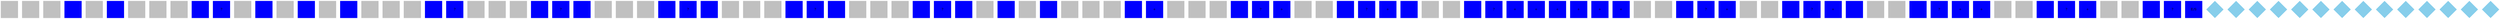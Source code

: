 digraph G{
graph [ overlap=true];
edge[weight=0.1];
node [shape=record];
"nodeM_0.0_1.0"[width=1.0,height=1.0,style=filled, color = gray,pos="0.0,1.0!",label = " "];
"nodeM_1.0_0.0"[width=1.0,height=1.0,style=filled, color = gray,pos="1.0,0.0!",label = " "];
"nodeM_1.0_-2.0"[width=1.0,height=1.0,style=filled, color = gray,pos="1.0,-2.0!",label = " "];
"nodeM_0.0_-1.0"[width=1.0,height=1.0,style=filled, color = blue,pos="0.0,-1.0!",label = " "];
"nodeM_1.0_-4.0"[width=1.0,height=1.0,style=filled, color = gray,pos="1.0,-4.0!",label = " "];
"nodeM_0.0_-3.0"[width=1.0,height=1.0,style=filled, color = blue,pos="0.0,-3.0!",label = " "];
"nodeM_0.0_-7.0"[width=1.0,height=1.0,style=filled, color = gray,pos="0.0,-7.0!",label = " "];
"nodeM_1.0_-6.0"[width=1.0,height=1.0,style=filled, color = gray,pos="1.0,-6.0!",label = " "];
"nodeM_-1.0_-6.0"[width=1.0,height=1.0,style=filled, color = gray,pos="-1.0,-6.0!",label = " "];
"nodeM_0.0_-5.0"[width=1.0,height=1.0,style=filled, color = blue,pos="0.0,-5.0!",label = " "];
node_3_1_2_1_1_1_0_0_[width=1.0,height=1.0,style=filled, color = blue,pos="0.0,-6.0!",label = "?"];
"nodeM_-2.0_-3.0"[width=1.0,height=1.0,style=filled, color = gray,pos="-2.0,-3.0!",label = " "];
"nodeM_-1.0_-6.0"[width=1.0,height=1.0,style=filled, color = gray,pos="-1.0,-6.0!",label = " "];
"nodeM_-2.0_-5.0"[width=1.0,height=1.0,style=filled, color = blue,pos="-2.0,-5.0!",label = " "];
"nodeM_-1.0_-8.0"[width=1.0,height=1.0,style=filled, color = gray,pos="-1.0,-8.0!",label = " "];
"nodeM_-2.0_-7.0"[width=1.0,height=1.0,style=filled, color = blue,pos="-2.0,-7.0!",label = " "];
"nodeM_-1.0_-10.0"[width=1.0,height=1.0,style=filled, color = gray,pos="-1.0,-10.0!",label = " "];
"nodeM_-2.0_-9.0"[width=1.0,height=1.0,style=filled, color = blue,pos="-2.0,-9.0!",label = " "];
"nodeM_-2.0_-13.0"[width=1.0,height=1.0,style=filled, color = gray,pos="-2.0,-13.0!",label = " "];
"nodeM_-1.0_-12.0"[width=1.0,height=1.0,style=filled, color = gray,pos="-1.0,-12.0!",label = " "];
"nodeM_-3.0_-12.0"[width=1.0,height=1.0,style=filled, color = gray,pos="-3.0,-12.0!",label = " "];
"nodeM_-2.0_-11.0"[width=1.0,height=1.0,style=filled, color = blue,pos="-2.0,-11.0!",label = " "];
node_7_1_6_1_5_1_4_1_3_3_2_1_1_1_0_0_[width=1.0,height=1.0,style=filled, color = blue,pos="-2.0,-12.0!",label = "?"];
"nodeM_-4.0_-9.0"[width=1.0,height=1.0,style=filled, color = gray,pos="-4.0,-9.0!",label = " "];
"nodeM_-4.0_-13.0"[width=1.0,height=1.0,style=filled, color = gray,pos="-4.0,-13.0!",label = " "];
"nodeM_-3.0_-12.0"[width=1.0,height=1.0,style=filled, color = gray,pos="-3.0,-12.0!",label = " "];
"nodeM_-5.0_-12.0"[width=1.0,height=1.0,style=filled, color = gray,pos="-5.0,-12.0!",label = " "];
"nodeM_-4.0_-11.0"[width=1.0,height=1.0,style=filled, color = blue,pos="-4.0,-11.0!",label = " "];
node_8_1_7_3_6_1_5_1_4_1_3_3_2_1_1_1_0_0_[width=1.0,height=1.0,style=filled, color = blue,pos="-4.0,-12.0!",label = "?"];
"nodeM_-3.0_-10.0"[width=1.0,height=1.0,style=filled, color = blue,pos="-3.0,-10.0!",label = " "];
"nodeM_-6.0_-9.0"[width=1.0,height=1.0,style=filled, color = gray,pos="-6.0,-9.0!",label = " "];
"nodeM_-6.0_-13.0"[width=1.0,height=1.0,style=filled, color = gray,pos="-6.0,-13.0!",label = " "];
"nodeM_-5.0_-12.0"[width=1.0,height=1.0,style=filled, color = gray,pos="-5.0,-12.0!",label = " "];
"nodeM_-7.0_-12.0"[width=1.0,height=1.0,style=filled, color = gray,pos="-7.0,-12.0!",label = " "];
"nodeM_-6.0_-11.0"[width=1.0,height=1.0,style=filled, color = blue,pos="-6.0,-11.0!",label = " "];
node_9_1_8_3_7_3_6_1_5_1_4_1_3_3_2_1_1_1_0_0_[width=1.0,height=1.0,style=filled, color = blue,pos="-6.0,-12.0!",label = "?"];
"nodeM_-5.0_-10.0"[width=1.0,height=1.0,style=filled, color = blue,pos="-5.0,-10.0!",label = " "];
"nodeM_-8.0_-9.0"[width=1.0,height=1.0,style=filled, color = gray,pos="-8.0,-9.0!",label = " "];
"nodeM_-8.0_-13.0"[width=1.0,height=1.0,style=filled, color = gray,pos="-8.0,-13.0!",label = " "];
"nodeM_-7.0_-12.0"[width=1.0,height=1.0,style=filled, color = gray,pos="-7.0,-12.0!",label = " "];
"nodeM_-9.0_-12.0"[width=1.0,height=1.0,style=filled, color = gray,pos="-9.0,-12.0!",label = " "];
"nodeM_-8.0_-11.0"[width=1.0,height=1.0,style=filled, color = blue,pos="-8.0,-11.0!",label = " "];
node_10_1_9_3_8_3_7_3_6_1_5_1_4_1_3_3_2_1_1_1_0_0_[width=1.0,height=1.0,style=filled, color = blue,pos="-8.0,-12.0!",label = "?"];
"nodeM_-7.0_-10.0"[width=1.0,height=1.0,style=filled, color = blue,pos="-7.0,-10.0!",label = " "];
"nodeM_-10.0_-9.0"[width=1.0,height=1.0,style=filled, color = gray,pos="-10.0,-9.0!",label = " "];
"nodeM_-10.0_-13.0"[width=1.0,height=1.0,style=filled, color = gray,pos="-10.0,-13.0!",label = " "];
"nodeM_-9.0_-12.0"[width=1.0,height=1.0,style=filled, color = gray,pos="-9.0,-12.0!",label = " "];
"nodeM_-11.0_-12.0"[width=1.0,height=1.0,style=filled, color = gray,pos="-11.0,-12.0!",label = " "];
"nodeM_-10.0_-11.0"[width=1.0,height=1.0,style=filled, color = blue,pos="-10.0,-11.0!",label = " "];
node_11_1_10_3_9_3_8_3_7_3_6_1_5_1_4_1_3_3_2_1_1_1_0_0_[width=1.0,height=1.0,style=filled, color = blue,pos="-10.0,-12.0!",label = "?"];
"nodeM_-9.0_-10.0"[width=1.0,height=1.0,style=filled, color = blue,pos="-9.0,-10.0!",label = " "];
"nodeM_-12.0_-9.0"[width=1.0,height=1.0,style=filled, color = gray,pos="-12.0,-9.0!",label = " "];
"nodeM_-11.0_-12.0"[width=1.0,height=1.0,style=filled, color = gray,pos="-11.0,-12.0!",label = " "];
"nodeM_-12.0_-11.0"[width=1.0,height=1.0,style=filled, color = blue,pos="-12.0,-11.0!",label = " "];
"nodeM_-11.0_-14.0"[width=1.0,height=1.0,style=filled, color = gray,pos="-11.0,-14.0!",label = " "];
"nodeM_-12.0_-13.0"[width=1.0,height=1.0,style=filled, color = blue,pos="-12.0,-13.0!",label = " "];
"nodeM_-12.0_-17.0"[width=1.0,height=1.0,style=filled, color = gray,pos="-12.0,-17.0!",label = " "];
"nodeM_-11.0_-16.0"[width=1.0,height=1.0,style=filled, color = gray,pos="-11.0,-16.0!",label = " "];
"nodeM_-13.0_-16.0"[width=1.0,height=1.0,style=filled, color = gray,pos="-13.0,-16.0!",label = " "];
"nodeM_-12.0_-15.0"[width=1.0,height=1.0,style=filled, color = blue,pos="-12.0,-15.0!",label = " "];
node_14_1_13_1_12_1_11_3_10_3_9_3_8_3_7_3_6_1_5_1_4_1_3_3_2_1_1_1_0_0_[width=1.0,height=1.0,style=filled, color = blue,pos="-12.0,-16.0!",label = "+"];
"nodeM_-14.0_-13.0"[width=1.0,height=1.0,style=filled, color = gray,pos="-14.0,-13.0!",label = " "];
"nodeM_-14.0_-15.0"[width=1.0,height=1.0,style=filled, color = gray,pos="-14.0,-15.0!",label = " "];
"nodeM_-15.0_-14.0"[width=1.0,height=1.0,style=filled, color = gray,pos="-15.0,-14.0!",label = " "];
"nodeM_-13.0_-14.0"[width=1.0,height=1.0,style=filled, color = blue,pos="-13.0,-14.0!",label = " "];
node_14_3_13_1_12_1_11_3_10_3_9_3_8_3_7_3_6_1_5_1_4_1_3_3_2_1_1_1_0_0_[width=1.0,height=1.0,style=filled, color = blue,pos="-14.0,-14.0!",label = "?"];
node_13_1_12_1_11_3_10_3_9_3_8_3_7_3_6_1_5_1_4_1_3_3_2_1_1_1_0_0_[width=1.0,height=1.0,style=filled, color = blue,pos="-12.0,-14.0!",label = "+"];
"nodeM_-14.0_-11.0"[width=1.0,height=1.0,style=filled, color = gray,pos="-14.0,-11.0!",label = " "];
"nodeM_-14.0_-13.0"[width=1.0,height=1.0,style=filled, color = gray,pos="-14.0,-13.0!",label = " "];
"nodeM_-15.0_-12.0"[width=1.0,height=1.0,style=filled, color = gray,pos="-15.0,-12.0!",label = " "];
"nodeM_-13.0_-12.0"[width=1.0,height=1.0,style=filled, color = blue,pos="-13.0,-12.0!",label = " "];
node_13_3_12_1_11_3_10_3_9_3_8_3_7_3_6_1_5_1_4_1_3_3_2_1_1_1_0_0_[width=1.0,height=1.0,style=filled, color = blue,pos="-14.0,-12.0!",label = "?"];
node_12_1_11_3_10_3_9_3_8_3_7_3_6_1_5_1_4_1_3_3_2_1_1_1_0_0_[width=1.0,height=1.0,style=filled, color = blue,pos="-12.0,-12.0!",label = "+"];
"nodeM_-11.0_-10.0"[width=1.0,height=1.0,style=filled, color = blue,pos="-11.0,-10.0!",label = " "];
"nodeM_-14.0_-9.0"[width=1.0,height=1.0,style=filled, color = gray,pos="-14.0,-9.0!",label = " "];
"nodeM_-14.0_-11.0"[width=1.0,height=1.0,style=filled, color = gray,pos="-14.0,-11.0!",label = " "];
"nodeM_-15.0_-10.0"[width=1.0,height=1.0,style=filled, color = gray,pos="-15.0,-10.0!",label = " "];
"nodeM_-13.0_-10.0"[width=1.0,height=1.0,style=filled, color = blue,pos="-13.0,-10.0!",label = " "];
node_12_3_11_3_10_3_9_3_8_3_7_3_6_1_5_1_4_1_3_3_2_1_1_1_0_0_[width=1.0,height=1.0,style=filled, color = blue,pos="-14.0,-10.0!",label = "?"];
node_11_3_10_3_9_3_8_3_7_3_6_1_5_1_4_1_3_3_2_1_1_1_0_0_[width=1.0,height=1.0,style=filled, color = blue,pos="-12.0,-10.0!",label = "+"];
node_10_3_9_3_8_3_7_3_6_1_5_1_4_1_3_3_2_1_1_1_0_0_[width=1.0,height=1.0,style=filled, color = blue,pos="-10.0,-10.0!",label = "+"];
node_9_3_8_3_7_3_6_1_5_1_4_1_3_3_2_1_1_1_0_0_[width=1.0,height=1.0,style=filled, color = blue,pos="-8.0,-10.0!",label = "+"];
node_8_3_7_3_6_1_5_1_4_1_3_3_2_1_1_1_0_0_[width=1.0,height=1.0,style=filled, color = blue,pos="-6.0,-10.0!",label = "+"];
node_7_3_6_1_5_1_4_1_3_3_2_1_1_1_0_0_[width=1.0,height=1.0,style=filled, color = blue,pos="-4.0,-10.0!",label = "+"];
node_6_1_5_1_4_1_3_3_2_1_1_1_0_0_[width=1.0,height=1.0,style=filled, color = blue,pos="-2.0,-10.0!",label = "+"];
"nodeM_-4.0_-7.0"[width=1.0,height=1.0,style=filled, color = gray,pos="-4.0,-7.0!",label = " "];
"nodeM_-4.0_-9.0"[width=1.0,height=1.0,style=filled, color = gray,pos="-4.0,-9.0!",label = " "];
"nodeM_-5.0_-8.0"[width=1.0,height=1.0,style=filled, color = gray,pos="-5.0,-8.0!",label = " "];
"nodeM_-3.0_-8.0"[width=1.0,height=1.0,style=filled, color = blue,pos="-3.0,-8.0!",label = " "];
node_6_3_5_1_4_1_3_3_2_1_1_1_0_0_[width=1.0,height=1.0,style=filled, color = blue,pos="-4.0,-8.0!",label = "?"];
node_5_1_4_1_3_3_2_1_1_1_0_0_[width=1.0,height=1.0,style=filled, color = blue,pos="-2.0,-8.0!",label = "+"];
"nodeM_-4.0_-5.0"[width=1.0,height=1.0,style=filled, color = gray,pos="-4.0,-5.0!",label = " "];
"nodeM_-4.0_-7.0"[width=1.0,height=1.0,style=filled, color = gray,pos="-4.0,-7.0!",label = " "];
"nodeM_-5.0_-6.0"[width=1.0,height=1.0,style=filled, color = gray,pos="-5.0,-6.0!",label = " "];
"nodeM_-3.0_-6.0"[width=1.0,height=1.0,style=filled, color = blue,pos="-3.0,-6.0!",label = " "];
node_5_3_4_1_3_3_2_1_1_1_0_0_[width=1.0,height=1.0,style=filled, color = blue,pos="-4.0,-6.0!",label = "?"];
node_4_1_3_3_2_1_1_1_0_0_[width=1.0,height=1.0,style=filled, color = blue,pos="-2.0,-6.0!",label = "+"];
"nodeM_-1.0_-4.0"[width=1.0,height=1.0,style=filled, color = blue,pos="-1.0,-4.0!",label = " "];
"nodeM_-4.0_-3.0"[width=1.0,height=1.0,style=filled, color = gray,pos="-4.0,-3.0!",label = " "];
"nodeM_-4.0_-5.0"[width=1.0,height=1.0,style=filled, color = gray,pos="-4.0,-5.0!",label = " "];
"nodeM_-5.0_-4.0"[width=1.0,height=1.0,style=filled, color = gray,pos="-5.0,-4.0!",label = " "];
"nodeM_-3.0_-4.0"[width=1.0,height=1.0,style=filled, color = blue,pos="-3.0,-4.0!",label = " "];
node_4_3_3_3_2_1_1_1_0_0_[width=1.0,height=1.0,style=filled, color = blue,pos="-4.0,-4.0!",label = "?"];
node_3_3_2_1_1_1_0_0_[width=1.0,height=1.0,style=filled, color = blue,pos="-2.0,-4.0!",label = "+"];
node_2_1_1_1_0_0_[width=1.0,height=1.0,style=filled, color = blue,pos="0.0,-4.0!",label = "+"];
"nodeM_-2.0_-1.0"[width=1.0,height=1.0,style=filled, color = gray,pos="-2.0,-1.0!",label = " "];
"nodeM_-2.0_-3.0"[width=1.0,height=1.0,style=filled, color = gray,pos="-2.0,-3.0!",label = " "];
"nodeM_-3.0_-2.0"[width=1.0,height=1.0,style=filled, color = gray,pos="-3.0,-2.0!",label = " "];
"nodeM_-1.0_-2.0"[width=1.0,height=1.0,style=filled, color = blue,pos="-1.0,-2.0!",label = " "];
node_2_3_1_1_0_0_[width=1.0,height=1.0,style=filled, color = blue,pos="-2.0,-2.0!",label = "?"];
node_1_1_0_0_[width=1.0,height=1.0,style=filled, color = blue,pos="0.0,-2.0!",label = "+"];
"nodeM_-2.0_1.0"[width=1.0,height=1.0,style=filled, color = gray,pos="-2.0,1.0!",label = " "];
"nodeM_-2.0_-1.0"[width=1.0,height=1.0,style=filled, color = gray,pos="-2.0,-1.0!",label = " "];
"nodeM_-3.0_0.0"[width=1.0,height=1.0,style=filled, color = gray,pos="-3.0,0.0!",label = " "];
"nodeM_-1.0_0.0"[width=1.0,height=1.0,style=filled, color = blue,pos="-1.0,0.0!",label = " "];
node_1_3_0_0_[width=1.0,height=1.0,style=filled, color = blue,pos="-2.0,0.0!",label = "?"];
node_0_0_[width=1.0,height=1.0,style=filled, color = blue,pos="0.0,0.0!",label = "E/S"];
"nodeCamino_0.0_0.0"[width=1,height=1,shape=diamond,style=filled, color = skyblue,pos="0.0,0.0!",label = " "];
"nodeCamino_0.0_-2.0"[width=1,height=1,shape=diamond,style=filled, color = skyblue,pos="0.0,-2.0!",label = " "];
"nodeCamino_0.0_-4.0"[width=1,height=1,shape=diamond,style=filled, color = skyblue,pos="0.0,-4.0!",label = " "];
"nodeCamino_-2.0_-4.0"[width=1,height=1,shape=diamond,style=filled, color = skyblue,pos="-2.0,-4.0!",label = " "];
"nodeCamino_-2.0_-6.0"[width=1,height=1,shape=diamond,style=filled, color = skyblue,pos="-2.0,-6.0!",label = " "];
"nodeCamino_-2.0_-8.0"[width=1,height=1,shape=diamond,style=filled, color = skyblue,pos="-2.0,-8.0!",label = " "];
"nodeCamino_-2.0_-10.0"[width=1,height=1,shape=diamond,style=filled, color = skyblue,pos="-2.0,-10.0!",label = " "];
"nodeCamino_-4.0_-10.0"[width=1,height=1,shape=diamond,style=filled, color = skyblue,pos="-4.0,-10.0!",label = " "];
"nodeCamino_-6.0_-10.0"[width=1,height=1,shape=diamond,style=filled, color = skyblue,pos="-6.0,-10.0!",label = " "];
"nodeCamino_-8.0_-10.0"[width=1,height=1,shape=diamond,style=filled, color = skyblue,pos="-8.0,-10.0!",label = " "];
"nodeCamino_-10.0_-10.0"[width=1,height=1,shape=diamond,style=filled, color = skyblue,pos="-10.0,-10.0!",label = " "];
"nodeCamino_-12.0_-10.0"[width=1,height=1,shape=diamond,style=filled, color = skyblue,pos="-12.0,-10.0!",label = " "];
"nodeCamino_-12.0_-12.0"[width=1,height=1,shape=diamond,style=filled, color = skyblue,pos="-12.0,-12.0!",label = " "];
"nodeCamino_-12.0_-14.0"[width=1,height=1,shape=diamond,style=filled, color = skyblue,pos="-12.0,-14.0!",label = " "];
}